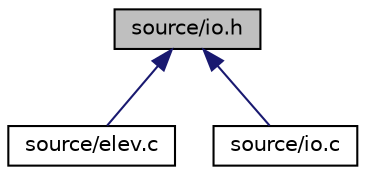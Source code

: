 digraph "source/io.h"
{
  edge [fontname="Helvetica",fontsize="10",labelfontname="Helvetica",labelfontsize="10"];
  node [fontname="Helvetica",fontsize="10",shape=record];
  Node1 [label="source/io.h",height=0.2,width=0.4,color="black", fillcolor="grey75", style="filled", fontcolor="black"];
  Node1 -> Node2 [dir="back",color="midnightblue",fontsize="10",style="solid",fontname="Helvetica"];
  Node2 [label="source/elev.c",height=0.2,width=0.4,color="black", fillcolor="white", style="filled",URL="$elev_8c.html",tooltip="Wrapper for libComedi Elevator control. These functions provides an interface to the elevators in the..."];
  Node1 -> Node3 [dir="back",color="midnightblue",fontsize="10",style="solid",fontname="Helvetica"];
  Node3 [label="source/io.c",height=0.2,width=0.4,color="black", fillcolor="white", style="filled",URL="$io_8c.html",tooltip="Wrapper for libComedi I/O. These functions provide and interface to libComedi limited to use in the r..."];
}
